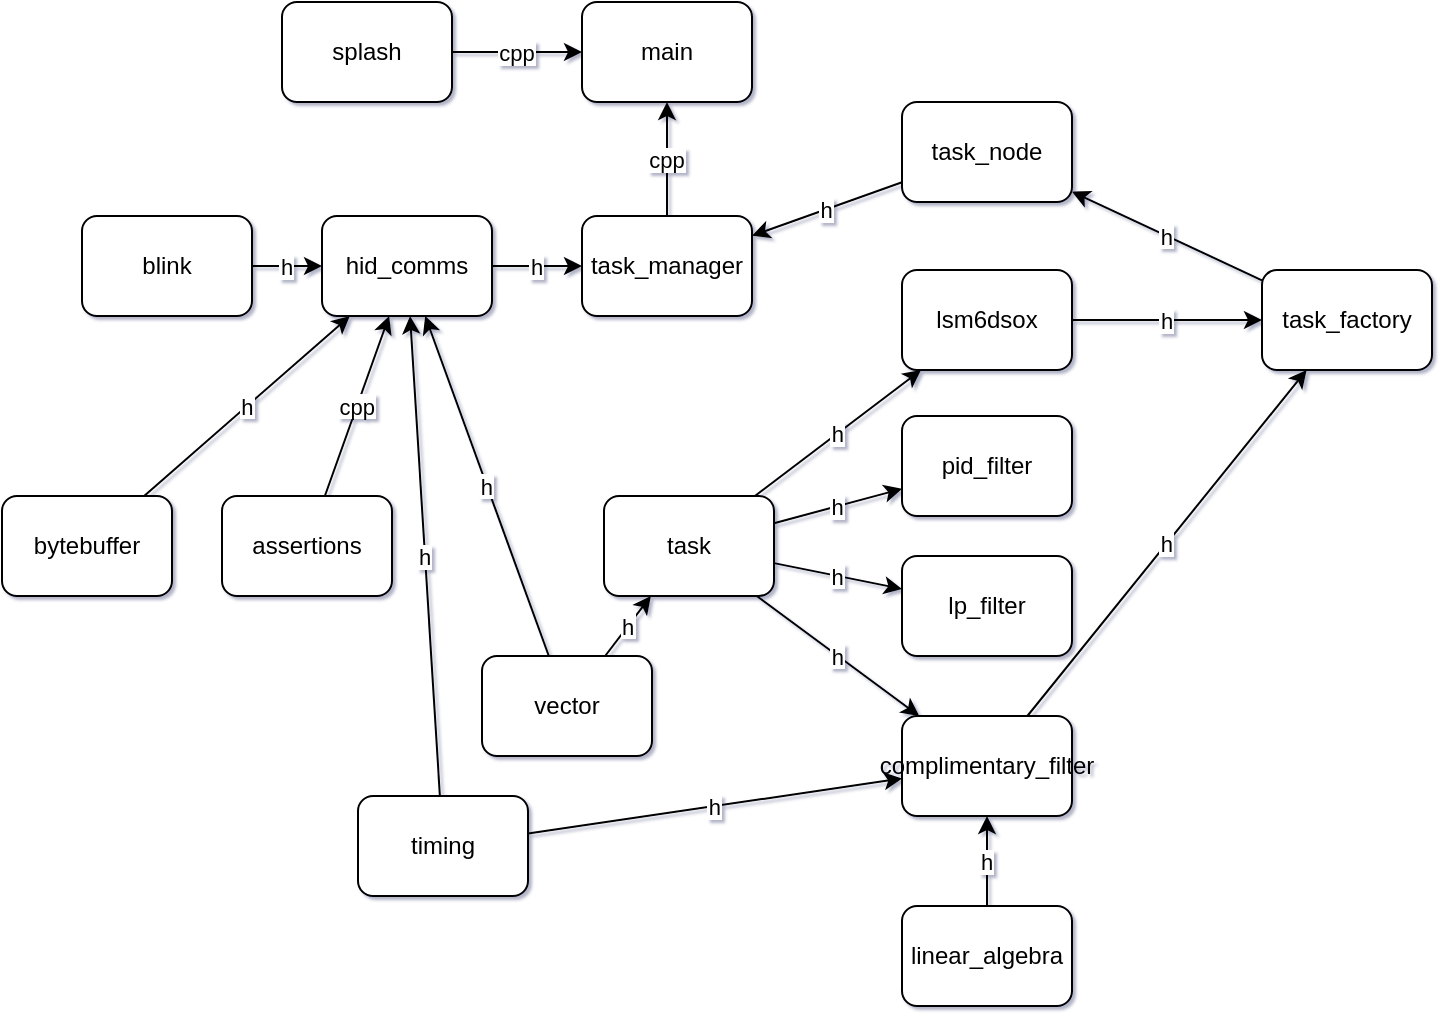 <mxfile compressed="false" version="21.6.5" type="device">
  <diagram id="Page-1" name="Page-1">
    <mxGraphModel dx="847" dy="703" grid="1" gridSize="10" guides="1" tooltips="1" connect="1" arrows="1" fold="1" page="1" pageScale="1" pageWidth="827" pageHeight="1169" math="0" shadow="1">
      <root>
        <mxCell id="0" />
        <mxCell id="1" parent="0" />
        <object label="main" id="main">
          <mxCell style="rounded=1;whiteSpace=wrap;html=1;" parent="1" vertex="1">
            <mxGeometry x="360" y="133" width="85" height="50" as="geometry" />
          </mxCell>
        </object>
        <object label="lsm6dsox" id="lsm6dsox">
          <mxCell style="rounded=1;whiteSpace=wrap;html=1;" parent="1" vertex="1">
            <mxGeometry x="520" y="267" width="85" height="50" as="geometry" />
          </mxCell>
        </object>
        <object label="hid_comms" id="hid_comms">
          <mxCell style="rounded=1;whiteSpace=wrap;html=1;" parent="1" vertex="1">
            <mxGeometry x="230" y="240" width="85" height="50" as="geometry" />
          </mxCell>
        </object>
        <object label="bytebuffer" id="bytebuffer">
          <mxCell style="rounded=1;whiteSpace=wrap;html=1;" parent="1" vertex="1">
            <mxGeometry x="70" y="380" width="85" height="50" as="geometry" />
          </mxCell>
        </object>
        <object label="vector" id="vector">
          <mxCell style="rounded=1;whiteSpace=wrap;html=1;" parent="1" vertex="1">
            <mxGeometry x="310" y="460" width="85" height="50" as="geometry" />
          </mxCell>
        </object>
        <object label="timing" id="timing">
          <mxCell style="rounded=1;whiteSpace=wrap;html=1;" parent="1" vertex="1">
            <mxGeometry x="248" y="530" width="85" height="50" as="geometry" />
          </mxCell>
        </object>
        <object label="blink" id="blink">
          <mxCell style="rounded=1;whiteSpace=wrap;html=1;" parent="1" vertex="1">
            <mxGeometry x="110" y="240" width="85" height="50" as="geometry" />
          </mxCell>
        </object>
        <object label="splash" id="splash">
          <mxCell style="rounded=1;whiteSpace=wrap;html=1;" parent="1" vertex="1">
            <mxGeometry x="210" y="133" width="85" height="50" as="geometry" />
          </mxCell>
        </object>
        <object label="assertions" id="assertions">
          <mxCell style="rounded=1;whiteSpace=wrap;html=1;" parent="1" vertex="1">
            <mxGeometry x="180" y="380" width="85" height="50" as="geometry" />
          </mxCell>
        </object>
        <object label="task_manager" id="task_manager">
          <mxCell style="rounded=1;whiteSpace=wrap;html=1;" parent="1" vertex="1">
            <mxGeometry x="360" y="240" width="85" height="50" as="geometry" />
          </mxCell>
        </object>
        <object label="task" id="task">
          <mxCell style="rounded=1;whiteSpace=wrap;html=1;" parent="1" vertex="1">
            <mxGeometry x="371" y="380" width="85" height="50" as="geometry" />
          </mxCell>
        </object>
        <object label="task_node" id="task_node">
          <mxCell style="rounded=1;whiteSpace=wrap;html=1;" parent="1" vertex="1">
            <mxGeometry x="520" y="183" width="85" height="50" as="geometry" />
          </mxCell>
        </object>
        <object label="task_factory" id="task_factory">
          <mxCell style="rounded=1;whiteSpace=wrap;html=1;" parent="1" vertex="1">
            <mxGeometry x="700" y="267" width="85" height="50" as="geometry" />
          </mxCell>
        </object>
        <object label="linear_algebra" id="linear_algebra">
          <mxCell style="rounded=1;whiteSpace=wrap;html=1;" parent="1" vertex="1">
            <mxGeometry x="520" y="585" width="85" height="50" as="geometry" />
          </mxCell>
        </object>
        <object label="lp_filter" id="lp_filter">
          <mxCell style="rounded=1;whiteSpace=wrap;html=1;" parent="1" vertex="1">
            <mxGeometry x="520" y="410" width="85" height="50" as="geometry" />
          </mxCell>
        </object>
        <object label="complimentary_filter" id="complimentary_filter">
          <mxCell style="rounded=1;whiteSpace=wrap;html=1;" parent="1" vertex="1">
            <mxGeometry x="520" y="490" width="85" height="50" as="geometry" />
          </mxCell>
        </object>
        <object label="pid_filter" id="pid_filter">
          <mxCell style="rounded=1;whiteSpace=wrap;html=1;" parent="1" vertex="1">
            <mxGeometry x="520" y="340" width="85" height="50" as="geometry" />
          </mxCell>
        </object>
        <object label="cpp" source="splash" target="main" id="82d823bac7dff0ec343103e3ffc9d3ef">
          <mxCell style="Line End=1" parent="1" source="splash" target="main" edge="1">
            <mxGeometry relative="1" as="geometry" />
          </mxCell>
        </object>
        <object label="cpp" source="task_manager" target="main" id="cf575b5564b26beabd22c54dcd9d4671">
          <mxCell style="Line End=1" parent="1" source="task_manager" target="main" edge="1">
            <mxGeometry relative="1" as="geometry" />
          </mxCell>
        </object>
        <object label="h" source="task" target="lsm6dsox" id="84607c7021ad15fc54e3cadc8faa6b77">
          <mxCell style="Line End=1" parent="1" source="task" target="lsm6dsox" edge="1">
            <mxGeometry relative="1" as="geometry" />
          </mxCell>
        </object>
        <object label="h" source="bytebuffer" target="hid_comms" id="ddce11f8176b91049c3e0e48e2b762e6">
          <mxCell style="Line End=1" parent="1" source="bytebuffer" target="hid_comms" edge="1">
            <mxGeometry relative="1" as="geometry" />
          </mxCell>
        </object>
        <object label="h" source="blink" target="hid_comms" id="02494775d8e126b61477e618f6bf719d">
          <mxCell style="Line End=1" parent="1" source="blink" target="hid_comms" edge="1">
            <mxGeometry relative="1" as="geometry" />
          </mxCell>
        </object>
        <object label="h" source="timing" target="hid_comms" id="84f5fdad6da1c3cdf57d45a8cd388cf3">
          <mxCell style="Line End=1" parent="1" source="timing" target="hid_comms" edge="1">
            <mxGeometry relative="1" as="geometry" />
          </mxCell>
        </object>
        <object label="h" source="vector" target="hid_comms" id="a60b4e2a7cc7fe9dde0a70425ef3aafe">
          <mxCell style="Line End=1" parent="1" source="vector" target="hid_comms" edge="1">
            <mxGeometry relative="1" as="geometry" />
          </mxCell>
        </object>
        <object label="cpp" source="assertions" target="hid_comms" id="32cc97d6df2c23b3048555f6ca7cc94f">
          <mxCell style="Line End=1" parent="1" source="assertions" target="hid_comms" edge="1">
            <mxGeometry relative="1" as="geometry" />
          </mxCell>
        </object>
        <object label="h" source="vector" target="task" id="549a3035425725b8626a6bdcc562e3c8">
          <mxCell style="Line End=1" parent="1" source="vector" target="task" edge="1">
            <mxGeometry relative="1" as="geometry" />
          </mxCell>
        </object>
        <object label="h" source="task_factory" target="task_node" id="71d86e3d1a757e465acad8cb06a3b75a">
          <mxCell style="Line End=1" parent="1" source="task_factory" target="task_node" edge="1">
            <mxGeometry relative="1" as="geometry" />
          </mxCell>
        </object>
        <object label="h" source="lsm6dsox" target="task_factory" id="a4c82f83eedb37eb32b2cc22951fb16d">
          <mxCell style="Line End=1" parent="1" source="lsm6dsox" target="task_factory" edge="1">
            <mxGeometry relative="1" as="geometry" />
          </mxCell>
        </object>
        <object label="h" source="complimentary_filter" target="task_factory" id="113f8e8cf3cf25a3870561620d3b15d1">
          <mxCell style="Line End=1" parent="1" source="complimentary_filter" target="task_factory" edge="1">
            <mxGeometry relative="1" as="geometry" />
          </mxCell>
        </object>
        <object label="h" source="hid_comms" target="task_manager" id="5b4312b365c924acf1dbf0686290bb54">
          <mxCell style="Line End=1" parent="1" source="hid_comms" target="task_manager" edge="1">
            <mxGeometry relative="1" as="geometry" />
          </mxCell>
        </object>
        <object label="h" source="task_node" target="task_manager" id="0a43d1c8bc91d298c8043597f9a91444">
          <mxCell style="Line End=1" edge="1" parent="1" source="task_node" target="task_manager">
            <mxGeometry relative="1" as="geometry" />
          </mxCell>
        </object>
        <object label="h" source="task" target="lp_filter" id="95eda6dabd1e19c3d5030d1524b700a2">
          <mxCell style="Line End=1" parent="1" source="task" target="lp_filter" edge="1">
            <mxGeometry relative="1" as="geometry" />
          </mxCell>
        </object>
        <object label="h" source="timing" target="complimentary_filter" id="d8a48aded5b4fc68d2318749a01f4014">
          <mxCell style="Line End=1" parent="1" source="timing" target="complimentary_filter" edge="1">
            <mxGeometry relative="1" as="geometry" />
          </mxCell>
        </object>
        <object label="h" source="task" target="complimentary_filter" id="da176e045e723e43af2cdb424871fc2e">
          <mxCell style="Line End=1" parent="1" source="task" target="complimentary_filter" edge="1">
            <mxGeometry relative="1" as="geometry" />
          </mxCell>
        </object>
        <object label="h" source="linear_algebra" target="complimentary_filter" id="c929a060123022003efed96936cdd367">
          <mxCell style="Line End=1" parent="1" source="linear_algebra" target="complimentary_filter" edge="1">
            <mxGeometry relative="1" as="geometry" />
          </mxCell>
        </object>
        <object label="h" source="task" target="pid_filter" id="a111fdc70553fac347a3b431cec5ecd0">
          <mxCell style="Line End=1" parent="1" source="task" target="pid_filter" edge="1">
            <mxGeometry relative="1" as="geometry" />
          </mxCell>
        </object>
      </root>
    </mxGraphModel>
  </diagram>
</mxfile>
